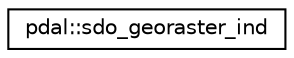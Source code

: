 digraph "Graphical Class Hierarchy"
{
  edge [fontname="Helvetica",fontsize="10",labelfontname="Helvetica",labelfontsize="10"];
  node [fontname="Helvetica",fontsize="10",shape=record];
  rankdir="LR";
  Node1 [label="pdal::sdo_georaster_ind",height=0.2,width=0.4,color="black", fillcolor="white", style="filled",URL="$namespacepdal.html#structpdal_1_1sdo__georaster__ind"];
}
